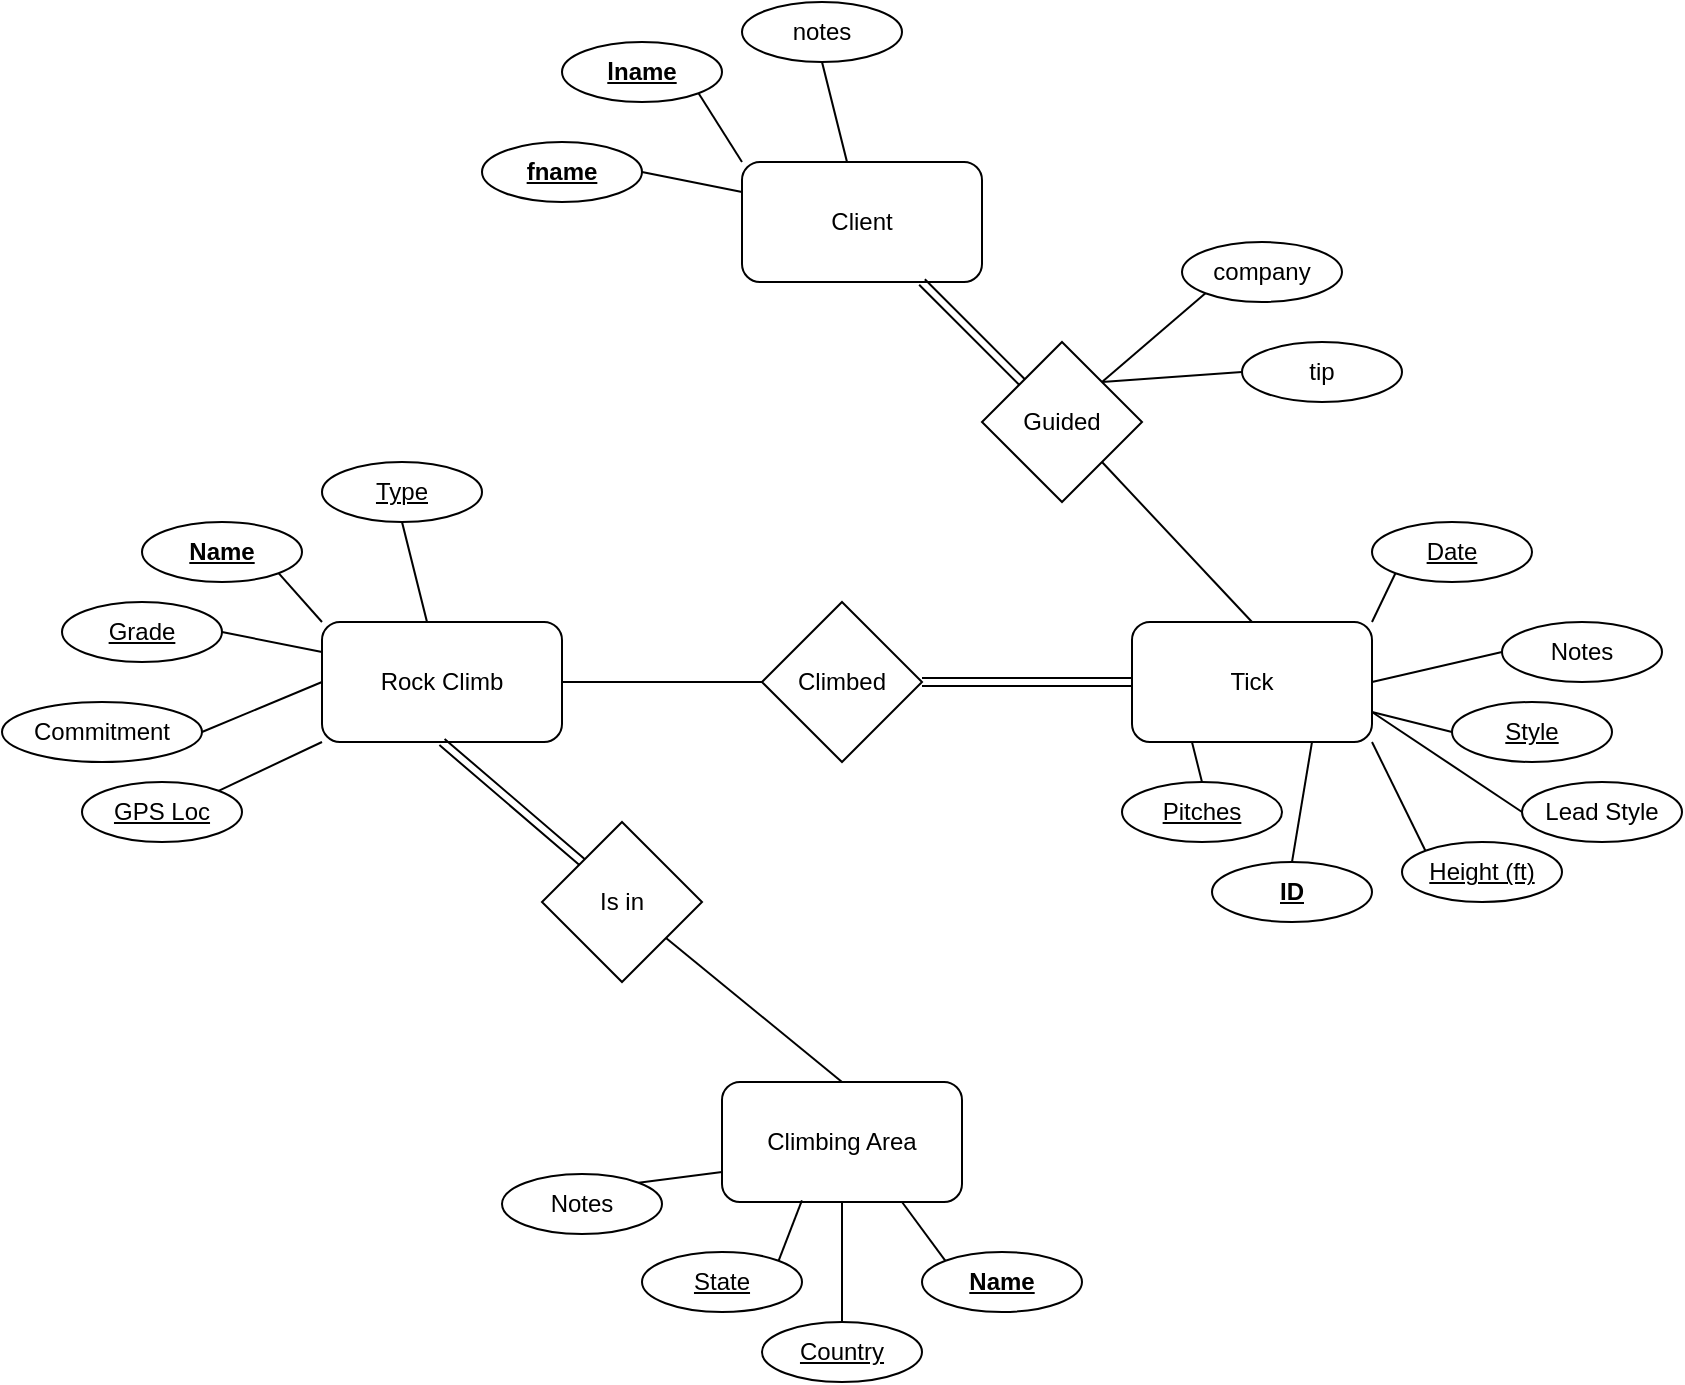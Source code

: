 <mxfile version="26.2.12">
  <diagram name="Page-1" id="pjIAJg9LlEnU3sIg5jWa">
    <mxGraphModel dx="1894" dy="1643" grid="1" gridSize="10" guides="1" tooltips="1" connect="1" arrows="1" fold="1" page="1" pageScale="1" pageWidth="850" pageHeight="1100" math="0" shadow="0">
      <root>
        <mxCell id="0" />
        <mxCell id="1" parent="0" />
        <mxCell id="u381FBx-pdc-xnCqStG9-1" value="Tick" style="rounded=1;whiteSpace=wrap;html=1;" parent="1" vertex="1">
          <mxGeometry x="365" y="220" width="120" height="60" as="geometry" />
        </mxCell>
        <mxCell id="u381FBx-pdc-xnCqStG9-2" value="Climbing Area" style="rounded=1;whiteSpace=wrap;html=1;" parent="1" vertex="1">
          <mxGeometry x="160" y="450" width="120" height="60" as="geometry" />
        </mxCell>
        <mxCell id="u381FBx-pdc-xnCqStG9-3" value="Rock Climb" style="rounded=1;whiteSpace=wrap;html=1;" parent="1" vertex="1">
          <mxGeometry x="-40" y="220" width="120" height="60" as="geometry" />
        </mxCell>
        <mxCell id="u381FBx-pdc-xnCqStG9-4" value="Climbed" style="rhombus;whiteSpace=wrap;html=1;" parent="1" vertex="1">
          <mxGeometry x="180" y="210" width="80" height="80" as="geometry" />
        </mxCell>
        <mxCell id="u381FBx-pdc-xnCqStG9-5" value="Is in" style="rhombus;whiteSpace=wrap;html=1;" parent="1" vertex="1">
          <mxGeometry x="70" y="320" width="80" height="80" as="geometry" />
        </mxCell>
        <mxCell id="u381FBx-pdc-xnCqStG9-7" value="" style="endArrow=none;html=1;rounded=0;exitX=1;exitY=0.5;exitDx=0;exitDy=0;entryX=0;entryY=0.5;entryDx=0;entryDy=0;" parent="1" source="u381FBx-pdc-xnCqStG9-3" target="u381FBx-pdc-xnCqStG9-4" edge="1">
          <mxGeometry width="50" height="50" relative="1" as="geometry">
            <mxPoint x="400" y="300" as="sourcePoint" />
            <mxPoint x="450" y="250" as="targetPoint" />
          </mxGeometry>
        </mxCell>
        <mxCell id="u381FBx-pdc-xnCqStG9-8" value="" style="endArrow=none;html=1;rounded=0;exitX=0.5;exitY=0;exitDx=0;exitDy=0;" parent="1" source="u381FBx-pdc-xnCqStG9-2" target="u381FBx-pdc-xnCqStG9-5" edge="1">
          <mxGeometry width="50" height="50" relative="1" as="geometry">
            <mxPoint x="230" y="460" as="sourcePoint" />
            <mxPoint x="315" y="390" as="targetPoint" />
          </mxGeometry>
        </mxCell>
        <mxCell id="u381FBx-pdc-xnCqStG9-10" value="&lt;u style=&quot;&quot;&gt;Name&lt;/u&gt;" style="ellipse;whiteSpace=wrap;html=1;fontStyle=1" parent="1" vertex="1">
          <mxGeometry x="-130" y="170" width="80" height="30" as="geometry" />
        </mxCell>
        <mxCell id="u381FBx-pdc-xnCqStG9-11" value="&lt;u&gt;Grade&lt;/u&gt;" style="ellipse;whiteSpace=wrap;html=1;" parent="1" vertex="1">
          <mxGeometry x="-170" y="210" width="80" height="30" as="geometry" />
        </mxCell>
        <mxCell id="u381FBx-pdc-xnCqStG9-12" value="&lt;u&gt;Height (ft)&lt;/u&gt;" style="ellipse;whiteSpace=wrap;html=1;" parent="1" vertex="1">
          <mxGeometry x="500" y="330" width="80" height="30" as="geometry" />
        </mxCell>
        <mxCell id="u381FBx-pdc-xnCqStG9-13" value="&lt;u&gt;Type&lt;/u&gt;" style="ellipse;whiteSpace=wrap;html=1;" parent="1" vertex="1">
          <mxGeometry x="-40" y="140" width="80" height="30" as="geometry" />
        </mxCell>
        <mxCell id="u381FBx-pdc-xnCqStG9-14" value="&lt;u&gt;GPS Loc&lt;/u&gt;" style="ellipse;whiteSpace=wrap;html=1;" parent="1" vertex="1">
          <mxGeometry x="-160" y="300" width="80" height="30" as="geometry" />
        </mxCell>
        <mxCell id="u381FBx-pdc-xnCqStG9-15" value="&lt;u&gt;State&lt;/u&gt;" style="ellipse;whiteSpace=wrap;html=1;" parent="1" vertex="1">
          <mxGeometry x="120" y="535" width="80" height="30" as="geometry" />
        </mxCell>
        <mxCell id="u381FBx-pdc-xnCqStG9-16" value="&lt;u&gt;Country&lt;/u&gt;" style="ellipse;whiteSpace=wrap;html=1;" parent="1" vertex="1">
          <mxGeometry x="180" y="570" width="80" height="30" as="geometry" />
        </mxCell>
        <mxCell id="u381FBx-pdc-xnCqStG9-18" value="&lt;u&gt;Date&lt;/u&gt;" style="ellipse;whiteSpace=wrap;html=1;" parent="1" vertex="1">
          <mxGeometry x="485" y="170" width="80" height="30" as="geometry" />
        </mxCell>
        <mxCell id="u381FBx-pdc-xnCqStG9-19" value="Notes" style="ellipse;whiteSpace=wrap;html=1;" parent="1" vertex="1">
          <mxGeometry x="550" y="220" width="80" height="30" as="geometry" />
        </mxCell>
        <mxCell id="u381FBx-pdc-xnCqStG9-20" value="Lead Style" style="ellipse;whiteSpace=wrap;html=1;" parent="1" vertex="1">
          <mxGeometry x="560" y="300" width="80" height="30" as="geometry" />
        </mxCell>
        <mxCell id="u381FBx-pdc-xnCqStG9-21" value="" style="endArrow=none;html=1;rounded=0;entryX=0.5;entryY=1;entryDx=0;entryDy=0;" parent="1" source="u381FBx-pdc-xnCqStG9-3" target="u381FBx-pdc-xnCqStG9-13" edge="1">
          <mxGeometry width="50" height="50" relative="1" as="geometry">
            <mxPoint x="290" y="370" as="sourcePoint" />
            <mxPoint x="340" y="320" as="targetPoint" />
          </mxGeometry>
        </mxCell>
        <mxCell id="u381FBx-pdc-xnCqStG9-22" value="" style="endArrow=none;html=1;rounded=0;entryX=0.5;entryY=0;entryDx=0;entryDy=0;exitX=0.5;exitY=1;exitDx=0;exitDy=0;" parent="1" source="u381FBx-pdc-xnCqStG9-2" target="u381FBx-pdc-xnCqStG9-16" edge="1">
          <mxGeometry width="50" height="50" relative="1" as="geometry">
            <mxPoint x="290" y="370" as="sourcePoint" />
            <mxPoint x="340" y="320" as="targetPoint" />
          </mxGeometry>
        </mxCell>
        <mxCell id="u381FBx-pdc-xnCqStG9-23" value="" style="endArrow=none;html=1;rounded=0;entryX=0.333;entryY=0.987;entryDx=0;entryDy=0;exitX=1;exitY=0;exitDx=0;exitDy=0;entryPerimeter=0;" parent="1" source="u381FBx-pdc-xnCqStG9-15" target="u381FBx-pdc-xnCqStG9-2" edge="1">
          <mxGeometry width="50" height="50" relative="1" as="geometry">
            <mxPoint x="290" y="370" as="sourcePoint" />
            <mxPoint x="340" y="320" as="targetPoint" />
          </mxGeometry>
        </mxCell>
        <mxCell id="u381FBx-pdc-xnCqStG9-24" value="" style="endArrow=none;html=1;rounded=0;entryX=0;entryY=1;entryDx=0;entryDy=0;exitX=1;exitY=0;exitDx=0;exitDy=0;" parent="1" source="u381FBx-pdc-xnCqStG9-14" target="u381FBx-pdc-xnCqStG9-3" edge="1">
          <mxGeometry width="50" height="50" relative="1" as="geometry">
            <mxPoint x="290" y="370" as="sourcePoint" />
            <mxPoint x="340" y="320" as="targetPoint" />
          </mxGeometry>
        </mxCell>
        <mxCell id="u381FBx-pdc-xnCqStG9-25" value="" style="endArrow=none;html=1;rounded=0;entryX=0;entryY=0;entryDx=0;entryDy=0;exitX=1;exitY=1;exitDx=0;exitDy=0;" parent="1" source="u381FBx-pdc-xnCqStG9-1" target="u381FBx-pdc-xnCqStG9-12" edge="1">
          <mxGeometry width="50" height="50" relative="1" as="geometry">
            <mxPoint x="290" y="370" as="sourcePoint" />
            <mxPoint x="340" y="320" as="targetPoint" />
          </mxGeometry>
        </mxCell>
        <mxCell id="u381FBx-pdc-xnCqStG9-26" value="" style="endArrow=none;html=1;rounded=0;entryX=0;entryY=0.5;entryDx=0;entryDy=0;exitX=1;exitY=0.75;exitDx=0;exitDy=0;" parent="1" source="u381FBx-pdc-xnCqStG9-1" target="u381FBx-pdc-xnCqStG9-20" edge="1">
          <mxGeometry width="50" height="50" relative="1" as="geometry">
            <mxPoint x="290" y="370" as="sourcePoint" />
            <mxPoint x="340" y="320" as="targetPoint" />
          </mxGeometry>
        </mxCell>
        <mxCell id="u381FBx-pdc-xnCqStG9-27" value="" style="endArrow=none;html=1;rounded=0;entryX=0;entryY=0.5;entryDx=0;entryDy=0;exitX=1;exitY=0.5;exitDx=0;exitDy=0;" parent="1" source="u381FBx-pdc-xnCqStG9-1" target="u381FBx-pdc-xnCqStG9-19" edge="1">
          <mxGeometry width="50" height="50" relative="1" as="geometry">
            <mxPoint x="290" y="370" as="sourcePoint" />
            <mxPoint x="340" y="320" as="targetPoint" />
          </mxGeometry>
        </mxCell>
        <mxCell id="u381FBx-pdc-xnCqStG9-28" value="" style="endArrow=none;html=1;rounded=0;entryX=0;entryY=1;entryDx=0;entryDy=0;exitX=1;exitY=0;exitDx=0;exitDy=0;" parent="1" source="u381FBx-pdc-xnCqStG9-1" target="u381FBx-pdc-xnCqStG9-18" edge="1">
          <mxGeometry width="50" height="50" relative="1" as="geometry">
            <mxPoint x="290" y="370" as="sourcePoint" />
            <mxPoint x="340" y="320" as="targetPoint" />
          </mxGeometry>
        </mxCell>
        <mxCell id="u381FBx-pdc-xnCqStG9-30" value="" style="endArrow=none;html=1;rounded=0;entryX=1;entryY=0.5;entryDx=0;entryDy=0;exitX=0;exitY=0.25;exitDx=0;exitDy=0;" parent="1" source="u381FBx-pdc-xnCqStG9-3" target="u381FBx-pdc-xnCqStG9-11" edge="1">
          <mxGeometry width="50" height="50" relative="1" as="geometry">
            <mxPoint x="290" y="370" as="sourcePoint" />
            <mxPoint x="340" y="320" as="targetPoint" />
          </mxGeometry>
        </mxCell>
        <mxCell id="u381FBx-pdc-xnCqStG9-31" value="" style="endArrow=none;html=1;rounded=0;entryX=1;entryY=1;entryDx=0;entryDy=0;exitX=0;exitY=0;exitDx=0;exitDy=0;" parent="1" source="u381FBx-pdc-xnCqStG9-3" target="u381FBx-pdc-xnCqStG9-10" edge="1">
          <mxGeometry width="50" height="50" relative="1" as="geometry">
            <mxPoint x="290" y="370" as="sourcePoint" />
            <mxPoint x="340" y="320" as="targetPoint" />
          </mxGeometry>
        </mxCell>
        <mxCell id="mjaT7q6N7JUvEXdUwdz3-1" value="Client" style="rounded=1;whiteSpace=wrap;html=1;" parent="1" vertex="1">
          <mxGeometry x="170" y="-10" width="120" height="60" as="geometry" />
        </mxCell>
        <mxCell id="mjaT7q6N7JUvEXdUwdz3-2" value="Guided" style="rhombus;whiteSpace=wrap;html=1;" parent="1" vertex="1">
          <mxGeometry x="290" y="80" width="80" height="80" as="geometry" />
        </mxCell>
        <mxCell id="mjaT7q6N7JUvEXdUwdz3-4" value="&lt;u&gt;&lt;b&gt;lname&lt;/b&gt;&lt;/u&gt;" style="ellipse;whiteSpace=wrap;html=1;" parent="1" vertex="1">
          <mxGeometry x="80" y="-70" width="80" height="30" as="geometry" />
        </mxCell>
        <mxCell id="mjaT7q6N7JUvEXdUwdz3-5" value="&lt;u&gt;&lt;b&gt;fname&lt;/b&gt;&lt;/u&gt;" style="ellipse;whiteSpace=wrap;html=1;" parent="1" vertex="1">
          <mxGeometry x="40" y="-20" width="80" height="30" as="geometry" />
        </mxCell>
        <mxCell id="mjaT7q6N7JUvEXdUwdz3-6" value="notes" style="ellipse;whiteSpace=wrap;html=1;" parent="1" vertex="1">
          <mxGeometry x="170" y="-90" width="80" height="30" as="geometry" />
        </mxCell>
        <mxCell id="mjaT7q6N7JUvEXdUwdz3-7" value="" style="endArrow=none;html=1;rounded=0;entryX=0.5;entryY=1;entryDx=0;entryDy=0;" parent="1" source="mjaT7q6N7JUvEXdUwdz3-1" target="mjaT7q6N7JUvEXdUwdz3-6" edge="1">
          <mxGeometry width="50" height="50" relative="1" as="geometry">
            <mxPoint x="500" y="140" as="sourcePoint" />
            <mxPoint x="550" y="90" as="targetPoint" />
          </mxGeometry>
        </mxCell>
        <mxCell id="mjaT7q6N7JUvEXdUwdz3-8" value="" style="endArrow=none;html=1;rounded=0;entryX=1;entryY=0.5;entryDx=0;entryDy=0;exitX=0;exitY=0.25;exitDx=0;exitDy=0;" parent="1" source="mjaT7q6N7JUvEXdUwdz3-1" target="mjaT7q6N7JUvEXdUwdz3-5" edge="1">
          <mxGeometry width="50" height="50" relative="1" as="geometry">
            <mxPoint x="500" y="140" as="sourcePoint" />
            <mxPoint x="550" y="90" as="targetPoint" />
          </mxGeometry>
        </mxCell>
        <mxCell id="mjaT7q6N7JUvEXdUwdz3-9" value="" style="endArrow=none;html=1;rounded=0;entryX=1;entryY=1;entryDx=0;entryDy=0;exitX=0;exitY=0;exitDx=0;exitDy=0;" parent="1" source="mjaT7q6N7JUvEXdUwdz3-1" target="mjaT7q6N7JUvEXdUwdz3-4" edge="1">
          <mxGeometry width="50" height="50" relative="1" as="geometry">
            <mxPoint x="500" y="140" as="sourcePoint" />
            <mxPoint x="550" y="90" as="targetPoint" />
          </mxGeometry>
        </mxCell>
        <mxCell id="mjaT7q6N7JUvEXdUwdz3-10" value="" style="endArrow=none;html=1;rounded=0;exitX=1;exitY=1;exitDx=0;exitDy=0;entryX=0.5;entryY=0;entryDx=0;entryDy=0;" parent="1" source="mjaT7q6N7JUvEXdUwdz3-2" target="u381FBx-pdc-xnCqStG9-1" edge="1">
          <mxGeometry width="50" height="50" relative="1" as="geometry">
            <mxPoint x="270" y="60" as="sourcePoint" />
            <mxPoint x="320" y="110" as="targetPoint" />
          </mxGeometry>
        </mxCell>
        <mxCell id="mjaT7q6N7JUvEXdUwdz3-11" value="" style="shape=link;html=1;rounded=0;exitX=1;exitY=0.5;exitDx=0;exitDy=0;entryX=0;entryY=0.5;entryDx=0;entryDy=0;" parent="1" source="u381FBx-pdc-xnCqStG9-4" target="u381FBx-pdc-xnCqStG9-1" edge="1">
          <mxGeometry width="100" relative="1" as="geometry">
            <mxPoint x="250" y="270" as="sourcePoint" />
            <mxPoint x="350" y="270" as="targetPoint" />
          </mxGeometry>
        </mxCell>
        <mxCell id="mjaT7q6N7JUvEXdUwdz3-12" value="" style="shape=link;html=1;rounded=0;exitX=0.75;exitY=1;exitDx=0;exitDy=0;entryX=0;entryY=0;entryDx=0;entryDy=0;" parent="1" source="mjaT7q6N7JUvEXdUwdz3-1" target="mjaT7q6N7JUvEXdUwdz3-2" edge="1">
          <mxGeometry width="100" relative="1" as="geometry">
            <mxPoint x="270" y="260" as="sourcePoint" />
            <mxPoint x="375" y="260" as="targetPoint" />
          </mxGeometry>
        </mxCell>
        <mxCell id="mjaT7q6N7JUvEXdUwdz3-13" value="" style="shape=link;html=1;rounded=0;exitX=0.5;exitY=1;exitDx=0;exitDy=0;entryX=0;entryY=0;entryDx=0;entryDy=0;" parent="1" source="u381FBx-pdc-xnCqStG9-3" target="u381FBx-pdc-xnCqStG9-5" edge="1">
          <mxGeometry width="100" relative="1" as="geometry">
            <mxPoint x="270" y="260" as="sourcePoint" />
            <mxPoint x="375" y="260" as="targetPoint" />
          </mxGeometry>
        </mxCell>
        <mxCell id="mjaT7q6N7JUvEXdUwdz3-15" value="tip" style="ellipse;whiteSpace=wrap;html=1;" parent="1" vertex="1">
          <mxGeometry x="420" y="80" width="80" height="30" as="geometry" />
        </mxCell>
        <mxCell id="mjaT7q6N7JUvEXdUwdz3-16" value="" style="endArrow=none;html=1;rounded=0;entryX=0;entryY=0.5;entryDx=0;entryDy=0;exitX=1;exitY=0;exitDx=0;exitDy=0;" parent="1" source="mjaT7q6N7JUvEXdUwdz3-2" target="mjaT7q6N7JUvEXdUwdz3-15" edge="1">
          <mxGeometry width="50" height="50" relative="1" as="geometry">
            <mxPoint x="323" y="-10" as="sourcePoint" />
            <mxPoint x="650" y="90" as="targetPoint" />
          </mxGeometry>
        </mxCell>
        <mxCell id="mjaT7q6N7JUvEXdUwdz3-17" value="company" style="ellipse;whiteSpace=wrap;html=1;" parent="1" vertex="1">
          <mxGeometry x="390" y="30" width="80" height="30" as="geometry" />
        </mxCell>
        <mxCell id="mjaT7q6N7JUvEXdUwdz3-18" value="" style="endArrow=none;html=1;rounded=0;entryX=0;entryY=1;entryDx=0;entryDy=0;exitX=1;exitY=0;exitDx=0;exitDy=0;" parent="1" source="mjaT7q6N7JUvEXdUwdz3-2" target="mjaT7q6N7JUvEXdUwdz3-17" edge="1">
          <mxGeometry width="50" height="50" relative="1" as="geometry">
            <mxPoint x="340" y="70" as="sourcePoint" />
            <mxPoint x="620" y="40" as="targetPoint" />
          </mxGeometry>
        </mxCell>
        <mxCell id="mjaT7q6N7JUvEXdUwdz3-19" value="" style="endArrow=none;html=1;rounded=0;entryX=1;entryY=0.5;entryDx=0;entryDy=0;exitX=0;exitY=0.5;exitDx=0;exitDy=0;" parent="1" source="u381FBx-pdc-xnCqStG9-3" target="mjaT7q6N7JUvEXdUwdz3-20" edge="1">
          <mxGeometry width="50" height="50" relative="1" as="geometry">
            <mxPoint x="-50" y="275" as="sourcePoint" />
            <mxPoint x="330" y="360" as="targetPoint" />
          </mxGeometry>
        </mxCell>
        <mxCell id="mjaT7q6N7JUvEXdUwdz3-20" value="Commitment" style="ellipse;whiteSpace=wrap;html=1;" parent="1" vertex="1">
          <mxGeometry x="-200" y="260" width="100" height="30" as="geometry" />
        </mxCell>
        <mxCell id="fCK1g3QAWOQ6e0jzwl2X-3" value="&lt;b&gt;&lt;u&gt;Name&lt;/u&gt;&lt;/b&gt;" style="ellipse;whiteSpace=wrap;html=1;" parent="1" vertex="1">
          <mxGeometry x="260" y="535" width="80" height="30" as="geometry" />
        </mxCell>
        <mxCell id="fCK1g3QAWOQ6e0jzwl2X-4" value="" style="endArrow=none;html=1;rounded=0;entryX=0;entryY=0;entryDx=0;entryDy=0;exitX=0.75;exitY=1;exitDx=0;exitDy=0;" parent="1" source="u381FBx-pdc-xnCqStG9-2" target="fCK1g3QAWOQ6e0jzwl2X-3" edge="1">
          <mxGeometry width="50" height="50" relative="1" as="geometry">
            <mxPoint x="300" y="475" as="sourcePoint" />
            <mxPoint x="420" y="285" as="targetPoint" />
          </mxGeometry>
        </mxCell>
        <mxCell id="fCK1g3QAWOQ6e0jzwl2X-5" value="&lt;u&gt;&lt;b&gt;ID&lt;/b&gt;&lt;/u&gt;" style="ellipse;whiteSpace=wrap;html=1;" parent="1" vertex="1">
          <mxGeometry x="405" y="340" width="80" height="30" as="geometry" />
        </mxCell>
        <mxCell id="fCK1g3QAWOQ6e0jzwl2X-6" value="" style="endArrow=none;html=1;rounded=0;entryX=0.5;entryY=0;entryDx=0;entryDy=0;exitX=0.75;exitY=1;exitDx=0;exitDy=0;" parent="1" source="u381FBx-pdc-xnCqStG9-1" target="fCK1g3QAWOQ6e0jzwl2X-5" edge="1">
          <mxGeometry width="50" height="50" relative="1" as="geometry">
            <mxPoint x="390" y="290" as="sourcePoint" />
            <mxPoint x="245" y="330" as="targetPoint" />
          </mxGeometry>
        </mxCell>
        <mxCell id="fCK1g3QAWOQ6e0jzwl2X-7" value="&lt;u&gt;Pitches&lt;/u&gt;" style="ellipse;whiteSpace=wrap;html=1;" parent="1" vertex="1">
          <mxGeometry x="360" y="300" width="80" height="30" as="geometry" />
        </mxCell>
        <mxCell id="fCK1g3QAWOQ6e0jzwl2X-8" value="" style="endArrow=none;html=1;rounded=0;entryX=0.5;entryY=0;entryDx=0;entryDy=0;exitX=0.25;exitY=1;exitDx=0;exitDy=0;" parent="1" source="u381FBx-pdc-xnCqStG9-1" target="fCK1g3QAWOQ6e0jzwl2X-7" edge="1">
          <mxGeometry width="50" height="50" relative="1" as="geometry">
            <mxPoint x="360" y="350" as="sourcePoint" />
            <mxPoint x="215" y="450" as="targetPoint" />
          </mxGeometry>
        </mxCell>
        <mxCell id="fCK1g3QAWOQ6e0jzwl2X-9" value="&lt;u&gt;Style&lt;/u&gt;" style="ellipse;whiteSpace=wrap;html=1;" parent="1" vertex="1">
          <mxGeometry x="525" y="260" width="80" height="30" as="geometry" />
        </mxCell>
        <mxCell id="fCK1g3QAWOQ6e0jzwl2X-10" value="" style="endArrow=none;html=1;rounded=0;entryX=0;entryY=0.5;entryDx=0;entryDy=0;exitX=1;exitY=0.75;exitDx=0;exitDy=0;" parent="1" source="u381FBx-pdc-xnCqStG9-1" target="fCK1g3QAWOQ6e0jzwl2X-9" edge="1">
          <mxGeometry width="50" height="50" relative="1" as="geometry">
            <mxPoint x="440" y="240" as="sourcePoint" />
            <mxPoint x="295" y="280" as="targetPoint" />
          </mxGeometry>
        </mxCell>
        <mxCell id="Vq4revZP997IAZp1gWe8-1" value="Notes" style="ellipse;whiteSpace=wrap;html=1;" parent="1" vertex="1">
          <mxGeometry x="50" y="496" width="80" height="30" as="geometry" />
        </mxCell>
        <mxCell id="Vq4revZP997IAZp1gWe8-2" value="" style="endArrow=none;html=1;rounded=0;entryX=0;entryY=0.75;entryDx=0;entryDy=0;exitX=1;exitY=0;exitDx=0;exitDy=0;" parent="1" source="Vq4revZP997IAZp1gWe8-1" target="u381FBx-pdc-xnCqStG9-2" edge="1">
          <mxGeometry width="50" height="50" relative="1" as="geometry">
            <mxPoint x="220" y="331" as="sourcePoint" />
            <mxPoint x="130" y="470" as="targetPoint" />
          </mxGeometry>
        </mxCell>
      </root>
    </mxGraphModel>
  </diagram>
</mxfile>
